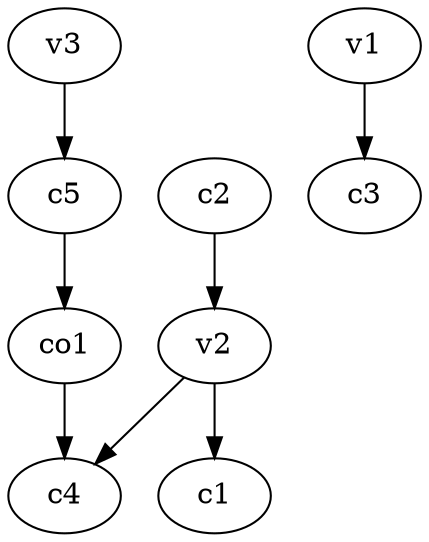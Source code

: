 strict digraph  {
c1;
c2;
c3;
c4;
c5;
v1;
v2;
v3;
co1;
c2 -> v2  [weight=1];
c5 -> co1  [weight=1];
v1 -> c3  [weight=1];
v2 -> c4  [weight=1];
v2 -> c1  [weight=1];
v3 -> c5  [weight=1];
co1 -> c4  [weight=1];
}
